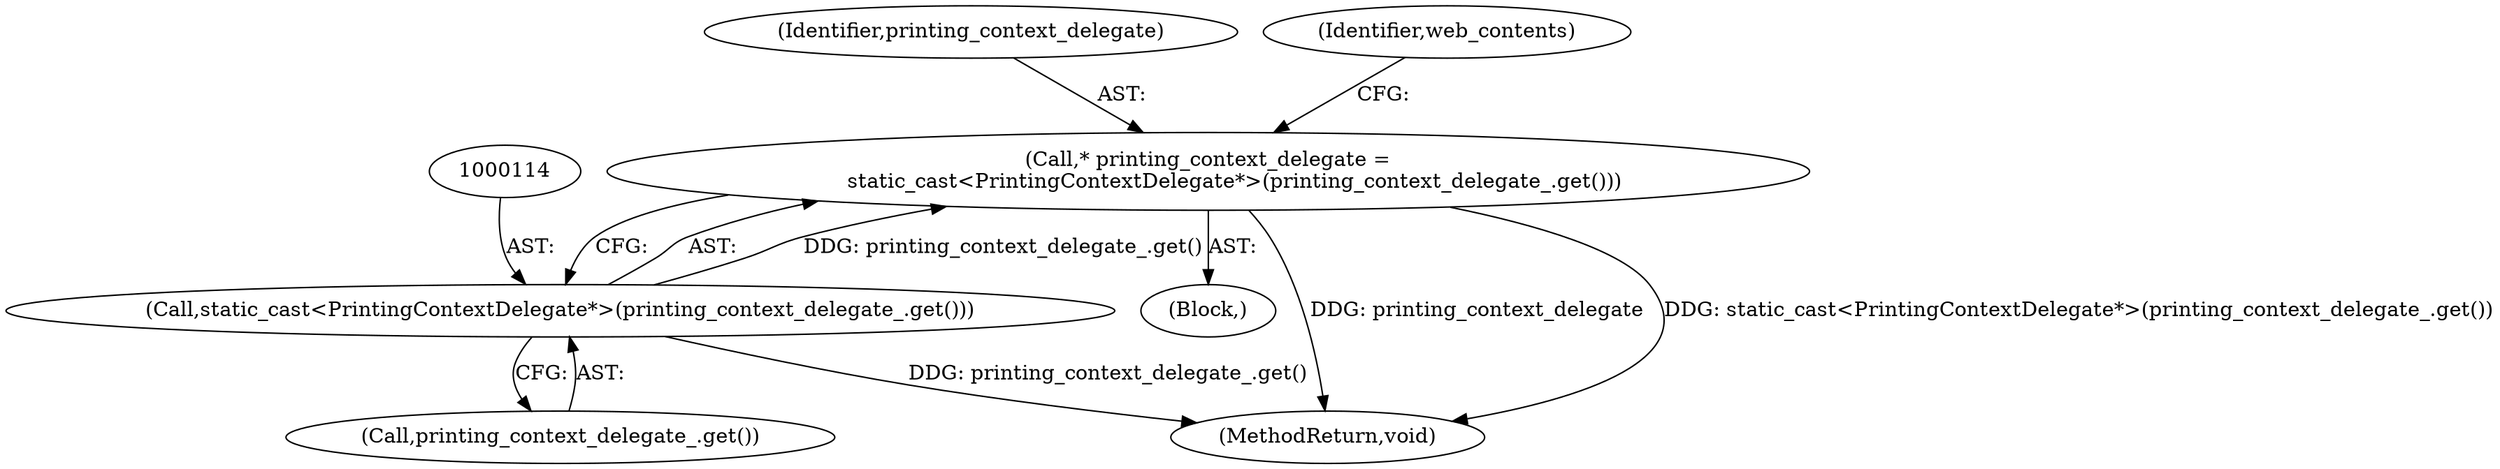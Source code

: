 digraph "1_Chrome_0720b02e4f303ea6b114d4ae9453e3a7ff55f8dc@pointer" {
"1000111" [label="(Call,* printing_context_delegate =\n        static_cast<PrintingContextDelegate*>(printing_context_delegate_.get()))"];
"1000113" [label="(Call,static_cast<PrintingContextDelegate*>(printing_context_delegate_.get()))"];
"1000112" [label="(Identifier,printing_context_delegate)"];
"1000109" [label="(Block,)"];
"1000113" [label="(Call,static_cast<PrintingContextDelegate*>(printing_context_delegate_.get()))"];
"1000115" [label="(Call,printing_context_delegate_.get())"];
"1000111" [label="(Call,* printing_context_delegate =\n        static_cast<PrintingContextDelegate*>(printing_context_delegate_.get()))"];
"1000118" [label="(Identifier,web_contents)"];
"1000144" [label="(MethodReturn,void)"];
"1000111" -> "1000109"  [label="AST: "];
"1000111" -> "1000113"  [label="CFG: "];
"1000112" -> "1000111"  [label="AST: "];
"1000113" -> "1000111"  [label="AST: "];
"1000118" -> "1000111"  [label="CFG: "];
"1000111" -> "1000144"  [label="DDG: printing_context_delegate"];
"1000111" -> "1000144"  [label="DDG: static_cast<PrintingContextDelegate*>(printing_context_delegate_.get())"];
"1000113" -> "1000111"  [label="DDG: printing_context_delegate_.get()"];
"1000113" -> "1000115"  [label="CFG: "];
"1000114" -> "1000113"  [label="AST: "];
"1000115" -> "1000113"  [label="AST: "];
"1000113" -> "1000144"  [label="DDG: printing_context_delegate_.get()"];
}
